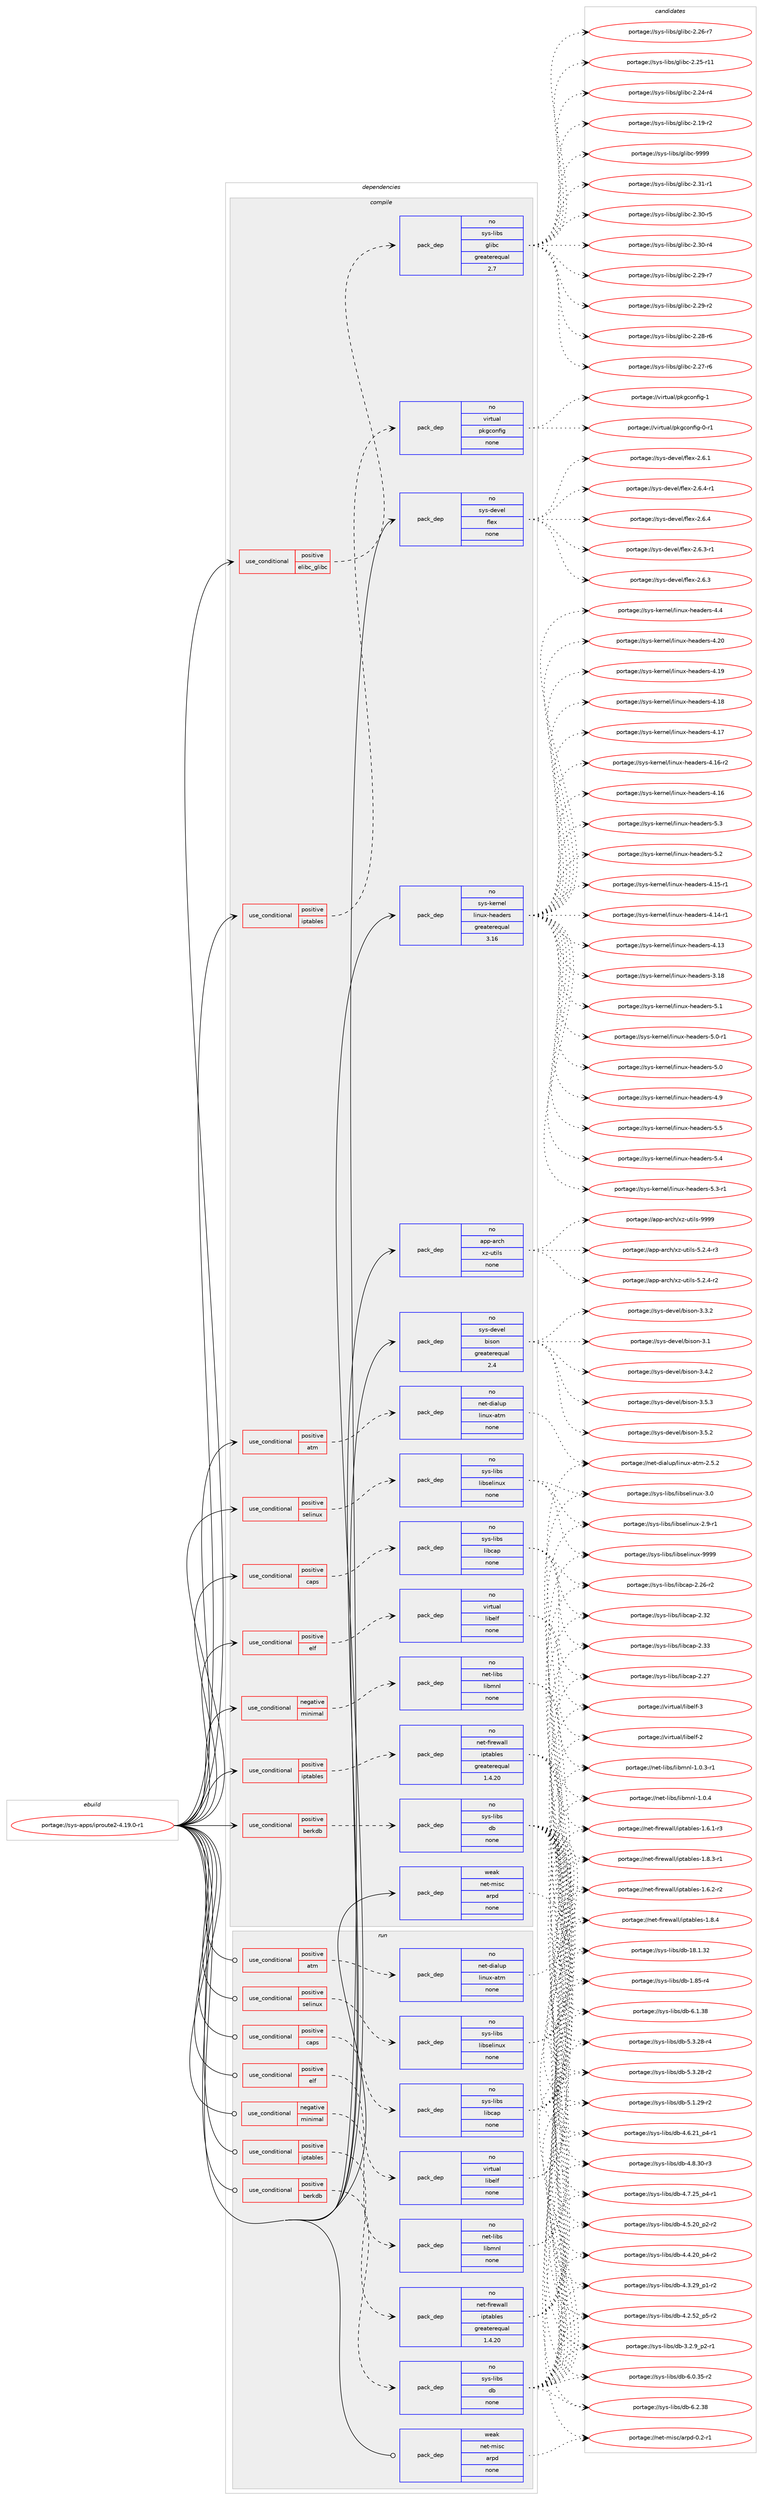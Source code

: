 digraph prolog {

# *************
# Graph options
# *************

newrank=true;
concentrate=true;
compound=true;
graph [rankdir=LR,fontname=Helvetica,fontsize=10,ranksep=1.5];#, ranksep=2.5, nodesep=0.2];
edge  [arrowhead=vee];
node  [fontname=Helvetica,fontsize=10];

# **********
# The ebuild
# **********

subgraph cluster_leftcol {
color=gray;
rank=same;
label=<<i>ebuild</i>>;
id [label="portage://sys-apps/iproute2-4.19.0-r1", color=red, width=4, href="../sys-apps/iproute2-4.19.0-r1.svg"];
}

# ****************
# The dependencies
# ****************

subgraph cluster_midcol {
color=gray;
label=<<i>dependencies</i>>;
subgraph cluster_compile {
fillcolor="#eeeeee";
style=filled;
label=<<i>compile</i>>;
subgraph cond5344 {
dependency29863 [label=<<TABLE BORDER="0" CELLBORDER="1" CELLSPACING="0" CELLPADDING="4"><TR><TD ROWSPAN="3" CELLPADDING="10">use_conditional</TD></TR><TR><TD>negative</TD></TR><TR><TD>minimal</TD></TR></TABLE>>, shape=none, color=red];
subgraph pack23811 {
dependency29864 [label=<<TABLE BORDER="0" CELLBORDER="1" CELLSPACING="0" CELLPADDING="4" WIDTH="220"><TR><TD ROWSPAN="6" CELLPADDING="30">pack_dep</TD></TR><TR><TD WIDTH="110">no</TD></TR><TR><TD>net-libs</TD></TR><TR><TD>libmnl</TD></TR><TR><TD>none</TD></TR><TR><TD></TD></TR></TABLE>>, shape=none, color=blue];
}
dependency29863:e -> dependency29864:w [weight=20,style="dashed",arrowhead="vee"];
}
id:e -> dependency29863:w [weight=20,style="solid",arrowhead="vee"];
subgraph cond5345 {
dependency29865 [label=<<TABLE BORDER="0" CELLBORDER="1" CELLSPACING="0" CELLPADDING="4"><TR><TD ROWSPAN="3" CELLPADDING="10">use_conditional</TD></TR><TR><TD>positive</TD></TR><TR><TD>atm</TD></TR></TABLE>>, shape=none, color=red];
subgraph pack23812 {
dependency29866 [label=<<TABLE BORDER="0" CELLBORDER="1" CELLSPACING="0" CELLPADDING="4" WIDTH="220"><TR><TD ROWSPAN="6" CELLPADDING="30">pack_dep</TD></TR><TR><TD WIDTH="110">no</TD></TR><TR><TD>net-dialup</TD></TR><TR><TD>linux-atm</TD></TR><TR><TD>none</TD></TR><TR><TD></TD></TR></TABLE>>, shape=none, color=blue];
}
dependency29865:e -> dependency29866:w [weight=20,style="dashed",arrowhead="vee"];
}
id:e -> dependency29865:w [weight=20,style="solid",arrowhead="vee"];
subgraph cond5346 {
dependency29867 [label=<<TABLE BORDER="0" CELLBORDER="1" CELLSPACING="0" CELLPADDING="4"><TR><TD ROWSPAN="3" CELLPADDING="10">use_conditional</TD></TR><TR><TD>positive</TD></TR><TR><TD>berkdb</TD></TR></TABLE>>, shape=none, color=red];
subgraph pack23813 {
dependency29868 [label=<<TABLE BORDER="0" CELLBORDER="1" CELLSPACING="0" CELLPADDING="4" WIDTH="220"><TR><TD ROWSPAN="6" CELLPADDING="30">pack_dep</TD></TR><TR><TD WIDTH="110">no</TD></TR><TR><TD>sys-libs</TD></TR><TR><TD>db</TD></TR><TR><TD>none</TD></TR><TR><TD></TD></TR></TABLE>>, shape=none, color=blue];
}
dependency29867:e -> dependency29868:w [weight=20,style="dashed",arrowhead="vee"];
}
id:e -> dependency29867:w [weight=20,style="solid",arrowhead="vee"];
subgraph cond5347 {
dependency29869 [label=<<TABLE BORDER="0" CELLBORDER="1" CELLSPACING="0" CELLPADDING="4"><TR><TD ROWSPAN="3" CELLPADDING="10">use_conditional</TD></TR><TR><TD>positive</TD></TR><TR><TD>caps</TD></TR></TABLE>>, shape=none, color=red];
subgraph pack23814 {
dependency29870 [label=<<TABLE BORDER="0" CELLBORDER="1" CELLSPACING="0" CELLPADDING="4" WIDTH="220"><TR><TD ROWSPAN="6" CELLPADDING="30">pack_dep</TD></TR><TR><TD WIDTH="110">no</TD></TR><TR><TD>sys-libs</TD></TR><TR><TD>libcap</TD></TR><TR><TD>none</TD></TR><TR><TD></TD></TR></TABLE>>, shape=none, color=blue];
}
dependency29869:e -> dependency29870:w [weight=20,style="dashed",arrowhead="vee"];
}
id:e -> dependency29869:w [weight=20,style="solid",arrowhead="vee"];
subgraph cond5348 {
dependency29871 [label=<<TABLE BORDER="0" CELLBORDER="1" CELLSPACING="0" CELLPADDING="4"><TR><TD ROWSPAN="3" CELLPADDING="10">use_conditional</TD></TR><TR><TD>positive</TD></TR><TR><TD>elf</TD></TR></TABLE>>, shape=none, color=red];
subgraph pack23815 {
dependency29872 [label=<<TABLE BORDER="0" CELLBORDER="1" CELLSPACING="0" CELLPADDING="4" WIDTH="220"><TR><TD ROWSPAN="6" CELLPADDING="30">pack_dep</TD></TR><TR><TD WIDTH="110">no</TD></TR><TR><TD>virtual</TD></TR><TR><TD>libelf</TD></TR><TR><TD>none</TD></TR><TR><TD></TD></TR></TABLE>>, shape=none, color=blue];
}
dependency29871:e -> dependency29872:w [weight=20,style="dashed",arrowhead="vee"];
}
id:e -> dependency29871:w [weight=20,style="solid",arrowhead="vee"];
subgraph cond5349 {
dependency29873 [label=<<TABLE BORDER="0" CELLBORDER="1" CELLSPACING="0" CELLPADDING="4"><TR><TD ROWSPAN="3" CELLPADDING="10">use_conditional</TD></TR><TR><TD>positive</TD></TR><TR><TD>elibc_glibc</TD></TR></TABLE>>, shape=none, color=red];
subgraph pack23816 {
dependency29874 [label=<<TABLE BORDER="0" CELLBORDER="1" CELLSPACING="0" CELLPADDING="4" WIDTH="220"><TR><TD ROWSPAN="6" CELLPADDING="30">pack_dep</TD></TR><TR><TD WIDTH="110">no</TD></TR><TR><TD>sys-libs</TD></TR><TR><TD>glibc</TD></TR><TR><TD>greaterequal</TD></TR><TR><TD>2.7</TD></TR></TABLE>>, shape=none, color=blue];
}
dependency29873:e -> dependency29874:w [weight=20,style="dashed",arrowhead="vee"];
}
id:e -> dependency29873:w [weight=20,style="solid",arrowhead="vee"];
subgraph cond5350 {
dependency29875 [label=<<TABLE BORDER="0" CELLBORDER="1" CELLSPACING="0" CELLPADDING="4"><TR><TD ROWSPAN="3" CELLPADDING="10">use_conditional</TD></TR><TR><TD>positive</TD></TR><TR><TD>iptables</TD></TR></TABLE>>, shape=none, color=red];
subgraph pack23817 {
dependency29876 [label=<<TABLE BORDER="0" CELLBORDER="1" CELLSPACING="0" CELLPADDING="4" WIDTH="220"><TR><TD ROWSPAN="6" CELLPADDING="30">pack_dep</TD></TR><TR><TD WIDTH="110">no</TD></TR><TR><TD>net-firewall</TD></TR><TR><TD>iptables</TD></TR><TR><TD>greaterequal</TD></TR><TR><TD>1.4.20</TD></TR></TABLE>>, shape=none, color=blue];
}
dependency29875:e -> dependency29876:w [weight=20,style="dashed",arrowhead="vee"];
}
id:e -> dependency29875:w [weight=20,style="solid",arrowhead="vee"];
subgraph cond5351 {
dependency29877 [label=<<TABLE BORDER="0" CELLBORDER="1" CELLSPACING="0" CELLPADDING="4"><TR><TD ROWSPAN="3" CELLPADDING="10">use_conditional</TD></TR><TR><TD>positive</TD></TR><TR><TD>iptables</TD></TR></TABLE>>, shape=none, color=red];
subgraph pack23818 {
dependency29878 [label=<<TABLE BORDER="0" CELLBORDER="1" CELLSPACING="0" CELLPADDING="4" WIDTH="220"><TR><TD ROWSPAN="6" CELLPADDING="30">pack_dep</TD></TR><TR><TD WIDTH="110">no</TD></TR><TR><TD>virtual</TD></TR><TR><TD>pkgconfig</TD></TR><TR><TD>none</TD></TR><TR><TD></TD></TR></TABLE>>, shape=none, color=blue];
}
dependency29877:e -> dependency29878:w [weight=20,style="dashed",arrowhead="vee"];
}
id:e -> dependency29877:w [weight=20,style="solid",arrowhead="vee"];
subgraph cond5352 {
dependency29879 [label=<<TABLE BORDER="0" CELLBORDER="1" CELLSPACING="0" CELLPADDING="4"><TR><TD ROWSPAN="3" CELLPADDING="10">use_conditional</TD></TR><TR><TD>positive</TD></TR><TR><TD>selinux</TD></TR></TABLE>>, shape=none, color=red];
subgraph pack23819 {
dependency29880 [label=<<TABLE BORDER="0" CELLBORDER="1" CELLSPACING="0" CELLPADDING="4" WIDTH="220"><TR><TD ROWSPAN="6" CELLPADDING="30">pack_dep</TD></TR><TR><TD WIDTH="110">no</TD></TR><TR><TD>sys-libs</TD></TR><TR><TD>libselinux</TD></TR><TR><TD>none</TD></TR><TR><TD></TD></TR></TABLE>>, shape=none, color=blue];
}
dependency29879:e -> dependency29880:w [weight=20,style="dashed",arrowhead="vee"];
}
id:e -> dependency29879:w [weight=20,style="solid",arrowhead="vee"];
subgraph pack23820 {
dependency29881 [label=<<TABLE BORDER="0" CELLBORDER="1" CELLSPACING="0" CELLPADDING="4" WIDTH="220"><TR><TD ROWSPAN="6" CELLPADDING="30">pack_dep</TD></TR><TR><TD WIDTH="110">no</TD></TR><TR><TD>app-arch</TD></TR><TR><TD>xz-utils</TD></TR><TR><TD>none</TD></TR><TR><TD></TD></TR></TABLE>>, shape=none, color=blue];
}
id:e -> dependency29881:w [weight=20,style="solid",arrowhead="vee"];
subgraph pack23821 {
dependency29882 [label=<<TABLE BORDER="0" CELLBORDER="1" CELLSPACING="0" CELLPADDING="4" WIDTH="220"><TR><TD ROWSPAN="6" CELLPADDING="30">pack_dep</TD></TR><TR><TD WIDTH="110">no</TD></TR><TR><TD>sys-devel</TD></TR><TR><TD>bison</TD></TR><TR><TD>greaterequal</TD></TR><TR><TD>2.4</TD></TR></TABLE>>, shape=none, color=blue];
}
id:e -> dependency29882:w [weight=20,style="solid",arrowhead="vee"];
subgraph pack23822 {
dependency29883 [label=<<TABLE BORDER="0" CELLBORDER="1" CELLSPACING="0" CELLPADDING="4" WIDTH="220"><TR><TD ROWSPAN="6" CELLPADDING="30">pack_dep</TD></TR><TR><TD WIDTH="110">no</TD></TR><TR><TD>sys-devel</TD></TR><TR><TD>flex</TD></TR><TR><TD>none</TD></TR><TR><TD></TD></TR></TABLE>>, shape=none, color=blue];
}
id:e -> dependency29883:w [weight=20,style="solid",arrowhead="vee"];
subgraph pack23823 {
dependency29884 [label=<<TABLE BORDER="0" CELLBORDER="1" CELLSPACING="0" CELLPADDING="4" WIDTH="220"><TR><TD ROWSPAN="6" CELLPADDING="30">pack_dep</TD></TR><TR><TD WIDTH="110">no</TD></TR><TR><TD>sys-kernel</TD></TR><TR><TD>linux-headers</TD></TR><TR><TD>greaterequal</TD></TR><TR><TD>3.16</TD></TR></TABLE>>, shape=none, color=blue];
}
id:e -> dependency29884:w [weight=20,style="solid",arrowhead="vee"];
subgraph pack23824 {
dependency29885 [label=<<TABLE BORDER="0" CELLBORDER="1" CELLSPACING="0" CELLPADDING="4" WIDTH="220"><TR><TD ROWSPAN="6" CELLPADDING="30">pack_dep</TD></TR><TR><TD WIDTH="110">weak</TD></TR><TR><TD>net-misc</TD></TR><TR><TD>arpd</TD></TR><TR><TD>none</TD></TR><TR><TD></TD></TR></TABLE>>, shape=none, color=blue];
}
id:e -> dependency29885:w [weight=20,style="solid",arrowhead="vee"];
}
subgraph cluster_compileandrun {
fillcolor="#eeeeee";
style=filled;
label=<<i>compile and run</i>>;
}
subgraph cluster_run {
fillcolor="#eeeeee";
style=filled;
label=<<i>run</i>>;
subgraph cond5353 {
dependency29886 [label=<<TABLE BORDER="0" CELLBORDER="1" CELLSPACING="0" CELLPADDING="4"><TR><TD ROWSPAN="3" CELLPADDING="10">use_conditional</TD></TR><TR><TD>negative</TD></TR><TR><TD>minimal</TD></TR></TABLE>>, shape=none, color=red];
subgraph pack23825 {
dependency29887 [label=<<TABLE BORDER="0" CELLBORDER="1" CELLSPACING="0" CELLPADDING="4" WIDTH="220"><TR><TD ROWSPAN="6" CELLPADDING="30">pack_dep</TD></TR><TR><TD WIDTH="110">no</TD></TR><TR><TD>net-libs</TD></TR><TR><TD>libmnl</TD></TR><TR><TD>none</TD></TR><TR><TD></TD></TR></TABLE>>, shape=none, color=blue];
}
dependency29886:e -> dependency29887:w [weight=20,style="dashed",arrowhead="vee"];
}
id:e -> dependency29886:w [weight=20,style="solid",arrowhead="odot"];
subgraph cond5354 {
dependency29888 [label=<<TABLE BORDER="0" CELLBORDER="1" CELLSPACING="0" CELLPADDING="4"><TR><TD ROWSPAN="3" CELLPADDING="10">use_conditional</TD></TR><TR><TD>positive</TD></TR><TR><TD>atm</TD></TR></TABLE>>, shape=none, color=red];
subgraph pack23826 {
dependency29889 [label=<<TABLE BORDER="0" CELLBORDER="1" CELLSPACING="0" CELLPADDING="4" WIDTH="220"><TR><TD ROWSPAN="6" CELLPADDING="30">pack_dep</TD></TR><TR><TD WIDTH="110">no</TD></TR><TR><TD>net-dialup</TD></TR><TR><TD>linux-atm</TD></TR><TR><TD>none</TD></TR><TR><TD></TD></TR></TABLE>>, shape=none, color=blue];
}
dependency29888:e -> dependency29889:w [weight=20,style="dashed",arrowhead="vee"];
}
id:e -> dependency29888:w [weight=20,style="solid",arrowhead="odot"];
subgraph cond5355 {
dependency29890 [label=<<TABLE BORDER="0" CELLBORDER="1" CELLSPACING="0" CELLPADDING="4"><TR><TD ROWSPAN="3" CELLPADDING="10">use_conditional</TD></TR><TR><TD>positive</TD></TR><TR><TD>berkdb</TD></TR></TABLE>>, shape=none, color=red];
subgraph pack23827 {
dependency29891 [label=<<TABLE BORDER="0" CELLBORDER="1" CELLSPACING="0" CELLPADDING="4" WIDTH="220"><TR><TD ROWSPAN="6" CELLPADDING="30">pack_dep</TD></TR><TR><TD WIDTH="110">no</TD></TR><TR><TD>sys-libs</TD></TR><TR><TD>db</TD></TR><TR><TD>none</TD></TR><TR><TD></TD></TR></TABLE>>, shape=none, color=blue];
}
dependency29890:e -> dependency29891:w [weight=20,style="dashed",arrowhead="vee"];
}
id:e -> dependency29890:w [weight=20,style="solid",arrowhead="odot"];
subgraph cond5356 {
dependency29892 [label=<<TABLE BORDER="0" CELLBORDER="1" CELLSPACING="0" CELLPADDING="4"><TR><TD ROWSPAN="3" CELLPADDING="10">use_conditional</TD></TR><TR><TD>positive</TD></TR><TR><TD>caps</TD></TR></TABLE>>, shape=none, color=red];
subgraph pack23828 {
dependency29893 [label=<<TABLE BORDER="0" CELLBORDER="1" CELLSPACING="0" CELLPADDING="4" WIDTH="220"><TR><TD ROWSPAN="6" CELLPADDING="30">pack_dep</TD></TR><TR><TD WIDTH="110">no</TD></TR><TR><TD>sys-libs</TD></TR><TR><TD>libcap</TD></TR><TR><TD>none</TD></TR><TR><TD></TD></TR></TABLE>>, shape=none, color=blue];
}
dependency29892:e -> dependency29893:w [weight=20,style="dashed",arrowhead="vee"];
}
id:e -> dependency29892:w [weight=20,style="solid",arrowhead="odot"];
subgraph cond5357 {
dependency29894 [label=<<TABLE BORDER="0" CELLBORDER="1" CELLSPACING="0" CELLPADDING="4"><TR><TD ROWSPAN="3" CELLPADDING="10">use_conditional</TD></TR><TR><TD>positive</TD></TR><TR><TD>elf</TD></TR></TABLE>>, shape=none, color=red];
subgraph pack23829 {
dependency29895 [label=<<TABLE BORDER="0" CELLBORDER="1" CELLSPACING="0" CELLPADDING="4" WIDTH="220"><TR><TD ROWSPAN="6" CELLPADDING="30">pack_dep</TD></TR><TR><TD WIDTH="110">no</TD></TR><TR><TD>virtual</TD></TR><TR><TD>libelf</TD></TR><TR><TD>none</TD></TR><TR><TD></TD></TR></TABLE>>, shape=none, color=blue];
}
dependency29894:e -> dependency29895:w [weight=20,style="dashed",arrowhead="vee"];
}
id:e -> dependency29894:w [weight=20,style="solid",arrowhead="odot"];
subgraph cond5358 {
dependency29896 [label=<<TABLE BORDER="0" CELLBORDER="1" CELLSPACING="0" CELLPADDING="4"><TR><TD ROWSPAN="3" CELLPADDING="10">use_conditional</TD></TR><TR><TD>positive</TD></TR><TR><TD>iptables</TD></TR></TABLE>>, shape=none, color=red];
subgraph pack23830 {
dependency29897 [label=<<TABLE BORDER="0" CELLBORDER="1" CELLSPACING="0" CELLPADDING="4" WIDTH="220"><TR><TD ROWSPAN="6" CELLPADDING="30">pack_dep</TD></TR><TR><TD WIDTH="110">no</TD></TR><TR><TD>net-firewall</TD></TR><TR><TD>iptables</TD></TR><TR><TD>greaterequal</TD></TR><TR><TD>1.4.20</TD></TR></TABLE>>, shape=none, color=blue];
}
dependency29896:e -> dependency29897:w [weight=20,style="dashed",arrowhead="vee"];
}
id:e -> dependency29896:w [weight=20,style="solid",arrowhead="odot"];
subgraph cond5359 {
dependency29898 [label=<<TABLE BORDER="0" CELLBORDER="1" CELLSPACING="0" CELLPADDING="4"><TR><TD ROWSPAN="3" CELLPADDING="10">use_conditional</TD></TR><TR><TD>positive</TD></TR><TR><TD>selinux</TD></TR></TABLE>>, shape=none, color=red];
subgraph pack23831 {
dependency29899 [label=<<TABLE BORDER="0" CELLBORDER="1" CELLSPACING="0" CELLPADDING="4" WIDTH="220"><TR><TD ROWSPAN="6" CELLPADDING="30">pack_dep</TD></TR><TR><TD WIDTH="110">no</TD></TR><TR><TD>sys-libs</TD></TR><TR><TD>libselinux</TD></TR><TR><TD>none</TD></TR><TR><TD></TD></TR></TABLE>>, shape=none, color=blue];
}
dependency29898:e -> dependency29899:w [weight=20,style="dashed",arrowhead="vee"];
}
id:e -> dependency29898:w [weight=20,style="solid",arrowhead="odot"];
subgraph pack23832 {
dependency29900 [label=<<TABLE BORDER="0" CELLBORDER="1" CELLSPACING="0" CELLPADDING="4" WIDTH="220"><TR><TD ROWSPAN="6" CELLPADDING="30">pack_dep</TD></TR><TR><TD WIDTH="110">weak</TD></TR><TR><TD>net-misc</TD></TR><TR><TD>arpd</TD></TR><TR><TD>none</TD></TR><TR><TD></TD></TR></TABLE>>, shape=none, color=blue];
}
id:e -> dependency29900:w [weight=20,style="solid",arrowhead="odot"];
}
}

# **************
# The candidates
# **************

subgraph cluster_choices {
rank=same;
color=gray;
label=<<i>candidates</i>>;

subgraph choice23811 {
color=black;
nodesep=1;
choice11010111645108105981154710810598109110108454946484652 [label="portage://net-libs/libmnl-1.0.4", color=red, width=4,href="../net-libs/libmnl-1.0.4.svg"];
choice110101116451081059811547108105981091101084549464846514511449 [label="portage://net-libs/libmnl-1.0.3-r1", color=red, width=4,href="../net-libs/libmnl-1.0.3-r1.svg"];
dependency29864:e -> choice11010111645108105981154710810598109110108454946484652:w [style=dotted,weight="100"];
dependency29864:e -> choice110101116451081059811547108105981091101084549464846514511449:w [style=dotted,weight="100"];
}
subgraph choice23812 {
color=black;
nodesep=1;
choice1101011164510010597108117112471081051101171204597116109455046534650 [label="portage://net-dialup/linux-atm-2.5.2", color=red, width=4,href="../net-dialup/linux-atm-2.5.2.svg"];
dependency29866:e -> choice1101011164510010597108117112471081051101171204597116109455046534650:w [style=dotted,weight="100"];
}
subgraph choice23813 {
color=black;
nodesep=1;
choice1151211154510810598115471009845544650465156 [label="portage://sys-libs/db-6.2.38", color=red, width=4,href="../sys-libs/db-6.2.38.svg"];
choice1151211154510810598115471009845544649465156 [label="portage://sys-libs/db-6.1.38", color=red, width=4,href="../sys-libs/db-6.1.38.svg"];
choice11512111545108105981154710098455446484651534511450 [label="portage://sys-libs/db-6.0.35-r2", color=red, width=4,href="../sys-libs/db-6.0.35-r2.svg"];
choice11512111545108105981154710098455346514650564511452 [label="portage://sys-libs/db-5.3.28-r4", color=red, width=4,href="../sys-libs/db-5.3.28-r4.svg"];
choice11512111545108105981154710098455346514650564511450 [label="portage://sys-libs/db-5.3.28-r2", color=red, width=4,href="../sys-libs/db-5.3.28-r2.svg"];
choice11512111545108105981154710098455346494650574511450 [label="portage://sys-libs/db-5.1.29-r2", color=red, width=4,href="../sys-libs/db-5.1.29-r2.svg"];
choice11512111545108105981154710098455246564651484511451 [label="portage://sys-libs/db-4.8.30-r3", color=red, width=4,href="../sys-libs/db-4.8.30-r3.svg"];
choice115121115451081059811547100984552465546505395112524511449 [label="portage://sys-libs/db-4.7.25_p4-r1", color=red, width=4,href="../sys-libs/db-4.7.25_p4-r1.svg"];
choice115121115451081059811547100984552465446504995112524511449 [label="portage://sys-libs/db-4.6.21_p4-r1", color=red, width=4,href="../sys-libs/db-4.6.21_p4-r1.svg"];
choice115121115451081059811547100984552465346504895112504511450 [label="portage://sys-libs/db-4.5.20_p2-r2", color=red, width=4,href="../sys-libs/db-4.5.20_p2-r2.svg"];
choice115121115451081059811547100984552465246504895112524511450 [label="portage://sys-libs/db-4.4.20_p4-r2", color=red, width=4,href="../sys-libs/db-4.4.20_p4-r2.svg"];
choice115121115451081059811547100984552465146505795112494511450 [label="portage://sys-libs/db-4.3.29_p1-r2", color=red, width=4,href="../sys-libs/db-4.3.29_p1-r2.svg"];
choice115121115451081059811547100984552465046535095112534511450 [label="portage://sys-libs/db-4.2.52_p5-r2", color=red, width=4,href="../sys-libs/db-4.2.52_p5-r2.svg"];
choice1151211154510810598115471009845514650465795112504511449 [label="portage://sys-libs/db-3.2.9_p2-r1", color=red, width=4,href="../sys-libs/db-3.2.9_p2-r1.svg"];
choice115121115451081059811547100984549564649465150 [label="portage://sys-libs/db-18.1.32", color=red, width=4,href="../sys-libs/db-18.1.32.svg"];
choice1151211154510810598115471009845494656534511452 [label="portage://sys-libs/db-1.85-r4", color=red, width=4,href="../sys-libs/db-1.85-r4.svg"];
dependency29868:e -> choice1151211154510810598115471009845544650465156:w [style=dotted,weight="100"];
dependency29868:e -> choice1151211154510810598115471009845544649465156:w [style=dotted,weight="100"];
dependency29868:e -> choice11512111545108105981154710098455446484651534511450:w [style=dotted,weight="100"];
dependency29868:e -> choice11512111545108105981154710098455346514650564511452:w [style=dotted,weight="100"];
dependency29868:e -> choice11512111545108105981154710098455346514650564511450:w [style=dotted,weight="100"];
dependency29868:e -> choice11512111545108105981154710098455346494650574511450:w [style=dotted,weight="100"];
dependency29868:e -> choice11512111545108105981154710098455246564651484511451:w [style=dotted,weight="100"];
dependency29868:e -> choice115121115451081059811547100984552465546505395112524511449:w [style=dotted,weight="100"];
dependency29868:e -> choice115121115451081059811547100984552465446504995112524511449:w [style=dotted,weight="100"];
dependency29868:e -> choice115121115451081059811547100984552465346504895112504511450:w [style=dotted,weight="100"];
dependency29868:e -> choice115121115451081059811547100984552465246504895112524511450:w [style=dotted,weight="100"];
dependency29868:e -> choice115121115451081059811547100984552465146505795112494511450:w [style=dotted,weight="100"];
dependency29868:e -> choice115121115451081059811547100984552465046535095112534511450:w [style=dotted,weight="100"];
dependency29868:e -> choice1151211154510810598115471009845514650465795112504511449:w [style=dotted,weight="100"];
dependency29868:e -> choice115121115451081059811547100984549564649465150:w [style=dotted,weight="100"];
dependency29868:e -> choice1151211154510810598115471009845494656534511452:w [style=dotted,weight="100"];
}
subgraph choice23814 {
color=black;
nodesep=1;
choice1151211154510810598115471081059899971124550465151 [label="portage://sys-libs/libcap-2.33", color=red, width=4,href="../sys-libs/libcap-2.33.svg"];
choice1151211154510810598115471081059899971124550465150 [label="portage://sys-libs/libcap-2.32", color=red, width=4,href="../sys-libs/libcap-2.32.svg"];
choice1151211154510810598115471081059899971124550465055 [label="portage://sys-libs/libcap-2.27", color=red, width=4,href="../sys-libs/libcap-2.27.svg"];
choice11512111545108105981154710810598999711245504650544511450 [label="portage://sys-libs/libcap-2.26-r2", color=red, width=4,href="../sys-libs/libcap-2.26-r2.svg"];
dependency29870:e -> choice1151211154510810598115471081059899971124550465151:w [style=dotted,weight="100"];
dependency29870:e -> choice1151211154510810598115471081059899971124550465150:w [style=dotted,weight="100"];
dependency29870:e -> choice1151211154510810598115471081059899971124550465055:w [style=dotted,weight="100"];
dependency29870:e -> choice11512111545108105981154710810598999711245504650544511450:w [style=dotted,weight="100"];
}
subgraph choice23815 {
color=black;
nodesep=1;
choice1181051141161179710847108105981011081024551 [label="portage://virtual/libelf-3", color=red, width=4,href="../virtual/libelf-3.svg"];
choice1181051141161179710847108105981011081024550 [label="portage://virtual/libelf-2", color=red, width=4,href="../virtual/libelf-2.svg"];
dependency29872:e -> choice1181051141161179710847108105981011081024551:w [style=dotted,weight="100"];
dependency29872:e -> choice1181051141161179710847108105981011081024550:w [style=dotted,weight="100"];
}
subgraph choice23816 {
color=black;
nodesep=1;
choice11512111545108105981154710310810598994557575757 [label="portage://sys-libs/glibc-9999", color=red, width=4,href="../sys-libs/glibc-9999.svg"];
choice115121115451081059811547103108105989945504651494511449 [label="portage://sys-libs/glibc-2.31-r1", color=red, width=4,href="../sys-libs/glibc-2.31-r1.svg"];
choice115121115451081059811547103108105989945504651484511453 [label="portage://sys-libs/glibc-2.30-r5", color=red, width=4,href="../sys-libs/glibc-2.30-r5.svg"];
choice115121115451081059811547103108105989945504651484511452 [label="portage://sys-libs/glibc-2.30-r4", color=red, width=4,href="../sys-libs/glibc-2.30-r4.svg"];
choice115121115451081059811547103108105989945504650574511455 [label="portage://sys-libs/glibc-2.29-r7", color=red, width=4,href="../sys-libs/glibc-2.29-r7.svg"];
choice115121115451081059811547103108105989945504650574511450 [label="portage://sys-libs/glibc-2.29-r2", color=red, width=4,href="../sys-libs/glibc-2.29-r2.svg"];
choice115121115451081059811547103108105989945504650564511454 [label="portage://sys-libs/glibc-2.28-r6", color=red, width=4,href="../sys-libs/glibc-2.28-r6.svg"];
choice115121115451081059811547103108105989945504650554511454 [label="portage://sys-libs/glibc-2.27-r6", color=red, width=4,href="../sys-libs/glibc-2.27-r6.svg"];
choice115121115451081059811547103108105989945504650544511455 [label="portage://sys-libs/glibc-2.26-r7", color=red, width=4,href="../sys-libs/glibc-2.26-r7.svg"];
choice11512111545108105981154710310810598994550465053451144949 [label="portage://sys-libs/glibc-2.25-r11", color=red, width=4,href="../sys-libs/glibc-2.25-r11.svg"];
choice115121115451081059811547103108105989945504650524511452 [label="portage://sys-libs/glibc-2.24-r4", color=red, width=4,href="../sys-libs/glibc-2.24-r4.svg"];
choice115121115451081059811547103108105989945504649574511450 [label="portage://sys-libs/glibc-2.19-r2", color=red, width=4,href="../sys-libs/glibc-2.19-r2.svg"];
dependency29874:e -> choice11512111545108105981154710310810598994557575757:w [style=dotted,weight="100"];
dependency29874:e -> choice115121115451081059811547103108105989945504651494511449:w [style=dotted,weight="100"];
dependency29874:e -> choice115121115451081059811547103108105989945504651484511453:w [style=dotted,weight="100"];
dependency29874:e -> choice115121115451081059811547103108105989945504651484511452:w [style=dotted,weight="100"];
dependency29874:e -> choice115121115451081059811547103108105989945504650574511455:w [style=dotted,weight="100"];
dependency29874:e -> choice115121115451081059811547103108105989945504650574511450:w [style=dotted,weight="100"];
dependency29874:e -> choice115121115451081059811547103108105989945504650564511454:w [style=dotted,weight="100"];
dependency29874:e -> choice115121115451081059811547103108105989945504650554511454:w [style=dotted,weight="100"];
dependency29874:e -> choice115121115451081059811547103108105989945504650544511455:w [style=dotted,weight="100"];
dependency29874:e -> choice11512111545108105981154710310810598994550465053451144949:w [style=dotted,weight="100"];
dependency29874:e -> choice115121115451081059811547103108105989945504650524511452:w [style=dotted,weight="100"];
dependency29874:e -> choice115121115451081059811547103108105989945504649574511450:w [style=dotted,weight="100"];
}
subgraph choice23817 {
color=black;
nodesep=1;
choice1101011164510210511410111997108108471051121169798108101115454946564652 [label="portage://net-firewall/iptables-1.8.4", color=red, width=4,href="../net-firewall/iptables-1.8.4.svg"];
choice11010111645102105114101119971081084710511211697981081011154549465646514511449 [label="portage://net-firewall/iptables-1.8.3-r1", color=red, width=4,href="../net-firewall/iptables-1.8.3-r1.svg"];
choice11010111645102105114101119971081084710511211697981081011154549465446504511450 [label="portage://net-firewall/iptables-1.6.2-r2", color=red, width=4,href="../net-firewall/iptables-1.6.2-r2.svg"];
choice11010111645102105114101119971081084710511211697981081011154549465446494511451 [label="portage://net-firewall/iptables-1.6.1-r3", color=red, width=4,href="../net-firewall/iptables-1.6.1-r3.svg"];
dependency29876:e -> choice1101011164510210511410111997108108471051121169798108101115454946564652:w [style=dotted,weight="100"];
dependency29876:e -> choice11010111645102105114101119971081084710511211697981081011154549465646514511449:w [style=dotted,weight="100"];
dependency29876:e -> choice11010111645102105114101119971081084710511211697981081011154549465446504511450:w [style=dotted,weight="100"];
dependency29876:e -> choice11010111645102105114101119971081084710511211697981081011154549465446494511451:w [style=dotted,weight="100"];
}
subgraph choice23818 {
color=black;
nodesep=1;
choice1181051141161179710847112107103991111101021051034549 [label="portage://virtual/pkgconfig-1", color=red, width=4,href="../virtual/pkgconfig-1.svg"];
choice11810511411611797108471121071039911111010210510345484511449 [label="portage://virtual/pkgconfig-0-r1", color=red, width=4,href="../virtual/pkgconfig-0-r1.svg"];
dependency29878:e -> choice1181051141161179710847112107103991111101021051034549:w [style=dotted,weight="100"];
dependency29878:e -> choice11810511411611797108471121071039911111010210510345484511449:w [style=dotted,weight="100"];
}
subgraph choice23819 {
color=black;
nodesep=1;
choice115121115451081059811547108105981151011081051101171204557575757 [label="portage://sys-libs/libselinux-9999", color=red, width=4,href="../sys-libs/libselinux-9999.svg"];
choice1151211154510810598115471081059811510110810511011712045514648 [label="portage://sys-libs/libselinux-3.0", color=red, width=4,href="../sys-libs/libselinux-3.0.svg"];
choice11512111545108105981154710810598115101108105110117120455046574511449 [label="portage://sys-libs/libselinux-2.9-r1", color=red, width=4,href="../sys-libs/libselinux-2.9-r1.svg"];
dependency29880:e -> choice115121115451081059811547108105981151011081051101171204557575757:w [style=dotted,weight="100"];
dependency29880:e -> choice1151211154510810598115471081059811510110810511011712045514648:w [style=dotted,weight="100"];
dependency29880:e -> choice11512111545108105981154710810598115101108105110117120455046574511449:w [style=dotted,weight="100"];
}
subgraph choice23820 {
color=black;
nodesep=1;
choice9711211245971149910447120122451171161051081154557575757 [label="portage://app-arch/xz-utils-9999", color=red, width=4,href="../app-arch/xz-utils-9999.svg"];
choice9711211245971149910447120122451171161051081154553465046524511451 [label="portage://app-arch/xz-utils-5.2.4-r3", color=red, width=4,href="../app-arch/xz-utils-5.2.4-r3.svg"];
choice9711211245971149910447120122451171161051081154553465046524511450 [label="portage://app-arch/xz-utils-5.2.4-r2", color=red, width=4,href="../app-arch/xz-utils-5.2.4-r2.svg"];
dependency29881:e -> choice9711211245971149910447120122451171161051081154557575757:w [style=dotted,weight="100"];
dependency29881:e -> choice9711211245971149910447120122451171161051081154553465046524511451:w [style=dotted,weight="100"];
dependency29881:e -> choice9711211245971149910447120122451171161051081154553465046524511450:w [style=dotted,weight="100"];
}
subgraph choice23821 {
color=black;
nodesep=1;
choice115121115451001011181011084798105115111110455146534651 [label="portage://sys-devel/bison-3.5.3", color=red, width=4,href="../sys-devel/bison-3.5.3.svg"];
choice115121115451001011181011084798105115111110455146534650 [label="portage://sys-devel/bison-3.5.2", color=red, width=4,href="../sys-devel/bison-3.5.2.svg"];
choice115121115451001011181011084798105115111110455146524650 [label="portage://sys-devel/bison-3.4.2", color=red, width=4,href="../sys-devel/bison-3.4.2.svg"];
choice115121115451001011181011084798105115111110455146514650 [label="portage://sys-devel/bison-3.3.2", color=red, width=4,href="../sys-devel/bison-3.3.2.svg"];
choice11512111545100101118101108479810511511111045514649 [label="portage://sys-devel/bison-3.1", color=red, width=4,href="../sys-devel/bison-3.1.svg"];
dependency29882:e -> choice115121115451001011181011084798105115111110455146534651:w [style=dotted,weight="100"];
dependency29882:e -> choice115121115451001011181011084798105115111110455146534650:w [style=dotted,weight="100"];
dependency29882:e -> choice115121115451001011181011084798105115111110455146524650:w [style=dotted,weight="100"];
dependency29882:e -> choice115121115451001011181011084798105115111110455146514650:w [style=dotted,weight="100"];
dependency29882:e -> choice11512111545100101118101108479810511511111045514649:w [style=dotted,weight="100"];
}
subgraph choice23822 {
color=black;
nodesep=1;
choice11512111545100101118101108471021081011204550465446524511449 [label="portage://sys-devel/flex-2.6.4-r1", color=red, width=4,href="../sys-devel/flex-2.6.4-r1.svg"];
choice1151211154510010111810110847102108101120455046544652 [label="portage://sys-devel/flex-2.6.4", color=red, width=4,href="../sys-devel/flex-2.6.4.svg"];
choice11512111545100101118101108471021081011204550465446514511449 [label="portage://sys-devel/flex-2.6.3-r1", color=red, width=4,href="../sys-devel/flex-2.6.3-r1.svg"];
choice1151211154510010111810110847102108101120455046544651 [label="portage://sys-devel/flex-2.6.3", color=red, width=4,href="../sys-devel/flex-2.6.3.svg"];
choice1151211154510010111810110847102108101120455046544649 [label="portage://sys-devel/flex-2.6.1", color=red, width=4,href="../sys-devel/flex-2.6.1.svg"];
dependency29883:e -> choice11512111545100101118101108471021081011204550465446524511449:w [style=dotted,weight="100"];
dependency29883:e -> choice1151211154510010111810110847102108101120455046544652:w [style=dotted,weight="100"];
dependency29883:e -> choice11512111545100101118101108471021081011204550465446514511449:w [style=dotted,weight="100"];
dependency29883:e -> choice1151211154510010111810110847102108101120455046544651:w [style=dotted,weight="100"];
dependency29883:e -> choice1151211154510010111810110847102108101120455046544649:w [style=dotted,weight="100"];
}
subgraph choice23823 {
color=black;
nodesep=1;
choice1151211154510710111411010110847108105110117120451041019710010111411545534653 [label="portage://sys-kernel/linux-headers-5.5", color=red, width=4,href="../sys-kernel/linux-headers-5.5.svg"];
choice1151211154510710111411010110847108105110117120451041019710010111411545534652 [label="portage://sys-kernel/linux-headers-5.4", color=red, width=4,href="../sys-kernel/linux-headers-5.4.svg"];
choice11512111545107101114110101108471081051101171204510410197100101114115455346514511449 [label="portage://sys-kernel/linux-headers-5.3-r1", color=red, width=4,href="../sys-kernel/linux-headers-5.3-r1.svg"];
choice1151211154510710111411010110847108105110117120451041019710010111411545534651 [label="portage://sys-kernel/linux-headers-5.3", color=red, width=4,href="../sys-kernel/linux-headers-5.3.svg"];
choice1151211154510710111411010110847108105110117120451041019710010111411545534650 [label="portage://sys-kernel/linux-headers-5.2", color=red, width=4,href="../sys-kernel/linux-headers-5.2.svg"];
choice1151211154510710111411010110847108105110117120451041019710010111411545534649 [label="portage://sys-kernel/linux-headers-5.1", color=red, width=4,href="../sys-kernel/linux-headers-5.1.svg"];
choice11512111545107101114110101108471081051101171204510410197100101114115455346484511449 [label="portage://sys-kernel/linux-headers-5.0-r1", color=red, width=4,href="../sys-kernel/linux-headers-5.0-r1.svg"];
choice1151211154510710111411010110847108105110117120451041019710010111411545534648 [label="portage://sys-kernel/linux-headers-5.0", color=red, width=4,href="../sys-kernel/linux-headers-5.0.svg"];
choice1151211154510710111411010110847108105110117120451041019710010111411545524657 [label="portage://sys-kernel/linux-headers-4.9", color=red, width=4,href="../sys-kernel/linux-headers-4.9.svg"];
choice1151211154510710111411010110847108105110117120451041019710010111411545524652 [label="portage://sys-kernel/linux-headers-4.4", color=red, width=4,href="../sys-kernel/linux-headers-4.4.svg"];
choice115121115451071011141101011084710810511011712045104101971001011141154552465048 [label="portage://sys-kernel/linux-headers-4.20", color=red, width=4,href="../sys-kernel/linux-headers-4.20.svg"];
choice115121115451071011141101011084710810511011712045104101971001011141154552464957 [label="portage://sys-kernel/linux-headers-4.19", color=red, width=4,href="../sys-kernel/linux-headers-4.19.svg"];
choice115121115451071011141101011084710810511011712045104101971001011141154552464956 [label="portage://sys-kernel/linux-headers-4.18", color=red, width=4,href="../sys-kernel/linux-headers-4.18.svg"];
choice115121115451071011141101011084710810511011712045104101971001011141154552464955 [label="portage://sys-kernel/linux-headers-4.17", color=red, width=4,href="../sys-kernel/linux-headers-4.17.svg"];
choice1151211154510710111411010110847108105110117120451041019710010111411545524649544511450 [label="portage://sys-kernel/linux-headers-4.16-r2", color=red, width=4,href="../sys-kernel/linux-headers-4.16-r2.svg"];
choice115121115451071011141101011084710810511011712045104101971001011141154552464954 [label="portage://sys-kernel/linux-headers-4.16", color=red, width=4,href="../sys-kernel/linux-headers-4.16.svg"];
choice1151211154510710111411010110847108105110117120451041019710010111411545524649534511449 [label="portage://sys-kernel/linux-headers-4.15-r1", color=red, width=4,href="../sys-kernel/linux-headers-4.15-r1.svg"];
choice1151211154510710111411010110847108105110117120451041019710010111411545524649524511449 [label="portage://sys-kernel/linux-headers-4.14-r1", color=red, width=4,href="../sys-kernel/linux-headers-4.14-r1.svg"];
choice115121115451071011141101011084710810511011712045104101971001011141154552464951 [label="portage://sys-kernel/linux-headers-4.13", color=red, width=4,href="../sys-kernel/linux-headers-4.13.svg"];
choice115121115451071011141101011084710810511011712045104101971001011141154551464956 [label="portage://sys-kernel/linux-headers-3.18", color=red, width=4,href="../sys-kernel/linux-headers-3.18.svg"];
dependency29884:e -> choice1151211154510710111411010110847108105110117120451041019710010111411545534653:w [style=dotted,weight="100"];
dependency29884:e -> choice1151211154510710111411010110847108105110117120451041019710010111411545534652:w [style=dotted,weight="100"];
dependency29884:e -> choice11512111545107101114110101108471081051101171204510410197100101114115455346514511449:w [style=dotted,weight="100"];
dependency29884:e -> choice1151211154510710111411010110847108105110117120451041019710010111411545534651:w [style=dotted,weight="100"];
dependency29884:e -> choice1151211154510710111411010110847108105110117120451041019710010111411545534650:w [style=dotted,weight="100"];
dependency29884:e -> choice1151211154510710111411010110847108105110117120451041019710010111411545534649:w [style=dotted,weight="100"];
dependency29884:e -> choice11512111545107101114110101108471081051101171204510410197100101114115455346484511449:w [style=dotted,weight="100"];
dependency29884:e -> choice1151211154510710111411010110847108105110117120451041019710010111411545534648:w [style=dotted,weight="100"];
dependency29884:e -> choice1151211154510710111411010110847108105110117120451041019710010111411545524657:w [style=dotted,weight="100"];
dependency29884:e -> choice1151211154510710111411010110847108105110117120451041019710010111411545524652:w [style=dotted,weight="100"];
dependency29884:e -> choice115121115451071011141101011084710810511011712045104101971001011141154552465048:w [style=dotted,weight="100"];
dependency29884:e -> choice115121115451071011141101011084710810511011712045104101971001011141154552464957:w [style=dotted,weight="100"];
dependency29884:e -> choice115121115451071011141101011084710810511011712045104101971001011141154552464956:w [style=dotted,weight="100"];
dependency29884:e -> choice115121115451071011141101011084710810511011712045104101971001011141154552464955:w [style=dotted,weight="100"];
dependency29884:e -> choice1151211154510710111411010110847108105110117120451041019710010111411545524649544511450:w [style=dotted,weight="100"];
dependency29884:e -> choice115121115451071011141101011084710810511011712045104101971001011141154552464954:w [style=dotted,weight="100"];
dependency29884:e -> choice1151211154510710111411010110847108105110117120451041019710010111411545524649534511449:w [style=dotted,weight="100"];
dependency29884:e -> choice1151211154510710111411010110847108105110117120451041019710010111411545524649524511449:w [style=dotted,weight="100"];
dependency29884:e -> choice115121115451071011141101011084710810511011712045104101971001011141154552464951:w [style=dotted,weight="100"];
dependency29884:e -> choice115121115451071011141101011084710810511011712045104101971001011141154551464956:w [style=dotted,weight="100"];
}
subgraph choice23824 {
color=black;
nodesep=1;
choice11010111645109105115994797114112100454846504511449 [label="portage://net-misc/arpd-0.2-r1", color=red, width=4,href="../net-misc/arpd-0.2-r1.svg"];
dependency29885:e -> choice11010111645109105115994797114112100454846504511449:w [style=dotted,weight="100"];
}
subgraph choice23825 {
color=black;
nodesep=1;
choice11010111645108105981154710810598109110108454946484652 [label="portage://net-libs/libmnl-1.0.4", color=red, width=4,href="../net-libs/libmnl-1.0.4.svg"];
choice110101116451081059811547108105981091101084549464846514511449 [label="portage://net-libs/libmnl-1.0.3-r1", color=red, width=4,href="../net-libs/libmnl-1.0.3-r1.svg"];
dependency29887:e -> choice11010111645108105981154710810598109110108454946484652:w [style=dotted,weight="100"];
dependency29887:e -> choice110101116451081059811547108105981091101084549464846514511449:w [style=dotted,weight="100"];
}
subgraph choice23826 {
color=black;
nodesep=1;
choice1101011164510010597108117112471081051101171204597116109455046534650 [label="portage://net-dialup/linux-atm-2.5.2", color=red, width=4,href="../net-dialup/linux-atm-2.5.2.svg"];
dependency29889:e -> choice1101011164510010597108117112471081051101171204597116109455046534650:w [style=dotted,weight="100"];
}
subgraph choice23827 {
color=black;
nodesep=1;
choice1151211154510810598115471009845544650465156 [label="portage://sys-libs/db-6.2.38", color=red, width=4,href="../sys-libs/db-6.2.38.svg"];
choice1151211154510810598115471009845544649465156 [label="portage://sys-libs/db-6.1.38", color=red, width=4,href="../sys-libs/db-6.1.38.svg"];
choice11512111545108105981154710098455446484651534511450 [label="portage://sys-libs/db-6.0.35-r2", color=red, width=4,href="../sys-libs/db-6.0.35-r2.svg"];
choice11512111545108105981154710098455346514650564511452 [label="portage://sys-libs/db-5.3.28-r4", color=red, width=4,href="../sys-libs/db-5.3.28-r4.svg"];
choice11512111545108105981154710098455346514650564511450 [label="portage://sys-libs/db-5.3.28-r2", color=red, width=4,href="../sys-libs/db-5.3.28-r2.svg"];
choice11512111545108105981154710098455346494650574511450 [label="portage://sys-libs/db-5.1.29-r2", color=red, width=4,href="../sys-libs/db-5.1.29-r2.svg"];
choice11512111545108105981154710098455246564651484511451 [label="portage://sys-libs/db-4.8.30-r3", color=red, width=4,href="../sys-libs/db-4.8.30-r3.svg"];
choice115121115451081059811547100984552465546505395112524511449 [label="portage://sys-libs/db-4.7.25_p4-r1", color=red, width=4,href="../sys-libs/db-4.7.25_p4-r1.svg"];
choice115121115451081059811547100984552465446504995112524511449 [label="portage://sys-libs/db-4.6.21_p4-r1", color=red, width=4,href="../sys-libs/db-4.6.21_p4-r1.svg"];
choice115121115451081059811547100984552465346504895112504511450 [label="portage://sys-libs/db-4.5.20_p2-r2", color=red, width=4,href="../sys-libs/db-4.5.20_p2-r2.svg"];
choice115121115451081059811547100984552465246504895112524511450 [label="portage://sys-libs/db-4.4.20_p4-r2", color=red, width=4,href="../sys-libs/db-4.4.20_p4-r2.svg"];
choice115121115451081059811547100984552465146505795112494511450 [label="portage://sys-libs/db-4.3.29_p1-r2", color=red, width=4,href="../sys-libs/db-4.3.29_p1-r2.svg"];
choice115121115451081059811547100984552465046535095112534511450 [label="portage://sys-libs/db-4.2.52_p5-r2", color=red, width=4,href="../sys-libs/db-4.2.52_p5-r2.svg"];
choice1151211154510810598115471009845514650465795112504511449 [label="portage://sys-libs/db-3.2.9_p2-r1", color=red, width=4,href="../sys-libs/db-3.2.9_p2-r1.svg"];
choice115121115451081059811547100984549564649465150 [label="portage://sys-libs/db-18.1.32", color=red, width=4,href="../sys-libs/db-18.1.32.svg"];
choice1151211154510810598115471009845494656534511452 [label="portage://sys-libs/db-1.85-r4", color=red, width=4,href="../sys-libs/db-1.85-r4.svg"];
dependency29891:e -> choice1151211154510810598115471009845544650465156:w [style=dotted,weight="100"];
dependency29891:e -> choice1151211154510810598115471009845544649465156:w [style=dotted,weight="100"];
dependency29891:e -> choice11512111545108105981154710098455446484651534511450:w [style=dotted,weight="100"];
dependency29891:e -> choice11512111545108105981154710098455346514650564511452:w [style=dotted,weight="100"];
dependency29891:e -> choice11512111545108105981154710098455346514650564511450:w [style=dotted,weight="100"];
dependency29891:e -> choice11512111545108105981154710098455346494650574511450:w [style=dotted,weight="100"];
dependency29891:e -> choice11512111545108105981154710098455246564651484511451:w [style=dotted,weight="100"];
dependency29891:e -> choice115121115451081059811547100984552465546505395112524511449:w [style=dotted,weight="100"];
dependency29891:e -> choice115121115451081059811547100984552465446504995112524511449:w [style=dotted,weight="100"];
dependency29891:e -> choice115121115451081059811547100984552465346504895112504511450:w [style=dotted,weight="100"];
dependency29891:e -> choice115121115451081059811547100984552465246504895112524511450:w [style=dotted,weight="100"];
dependency29891:e -> choice115121115451081059811547100984552465146505795112494511450:w [style=dotted,weight="100"];
dependency29891:e -> choice115121115451081059811547100984552465046535095112534511450:w [style=dotted,weight="100"];
dependency29891:e -> choice1151211154510810598115471009845514650465795112504511449:w [style=dotted,weight="100"];
dependency29891:e -> choice115121115451081059811547100984549564649465150:w [style=dotted,weight="100"];
dependency29891:e -> choice1151211154510810598115471009845494656534511452:w [style=dotted,weight="100"];
}
subgraph choice23828 {
color=black;
nodesep=1;
choice1151211154510810598115471081059899971124550465151 [label="portage://sys-libs/libcap-2.33", color=red, width=4,href="../sys-libs/libcap-2.33.svg"];
choice1151211154510810598115471081059899971124550465150 [label="portage://sys-libs/libcap-2.32", color=red, width=4,href="../sys-libs/libcap-2.32.svg"];
choice1151211154510810598115471081059899971124550465055 [label="portage://sys-libs/libcap-2.27", color=red, width=4,href="../sys-libs/libcap-2.27.svg"];
choice11512111545108105981154710810598999711245504650544511450 [label="portage://sys-libs/libcap-2.26-r2", color=red, width=4,href="../sys-libs/libcap-2.26-r2.svg"];
dependency29893:e -> choice1151211154510810598115471081059899971124550465151:w [style=dotted,weight="100"];
dependency29893:e -> choice1151211154510810598115471081059899971124550465150:w [style=dotted,weight="100"];
dependency29893:e -> choice1151211154510810598115471081059899971124550465055:w [style=dotted,weight="100"];
dependency29893:e -> choice11512111545108105981154710810598999711245504650544511450:w [style=dotted,weight="100"];
}
subgraph choice23829 {
color=black;
nodesep=1;
choice1181051141161179710847108105981011081024551 [label="portage://virtual/libelf-3", color=red, width=4,href="../virtual/libelf-3.svg"];
choice1181051141161179710847108105981011081024550 [label="portage://virtual/libelf-2", color=red, width=4,href="../virtual/libelf-2.svg"];
dependency29895:e -> choice1181051141161179710847108105981011081024551:w [style=dotted,weight="100"];
dependency29895:e -> choice1181051141161179710847108105981011081024550:w [style=dotted,weight="100"];
}
subgraph choice23830 {
color=black;
nodesep=1;
choice1101011164510210511410111997108108471051121169798108101115454946564652 [label="portage://net-firewall/iptables-1.8.4", color=red, width=4,href="../net-firewall/iptables-1.8.4.svg"];
choice11010111645102105114101119971081084710511211697981081011154549465646514511449 [label="portage://net-firewall/iptables-1.8.3-r1", color=red, width=4,href="../net-firewall/iptables-1.8.3-r1.svg"];
choice11010111645102105114101119971081084710511211697981081011154549465446504511450 [label="portage://net-firewall/iptables-1.6.2-r2", color=red, width=4,href="../net-firewall/iptables-1.6.2-r2.svg"];
choice11010111645102105114101119971081084710511211697981081011154549465446494511451 [label="portage://net-firewall/iptables-1.6.1-r3", color=red, width=4,href="../net-firewall/iptables-1.6.1-r3.svg"];
dependency29897:e -> choice1101011164510210511410111997108108471051121169798108101115454946564652:w [style=dotted,weight="100"];
dependency29897:e -> choice11010111645102105114101119971081084710511211697981081011154549465646514511449:w [style=dotted,weight="100"];
dependency29897:e -> choice11010111645102105114101119971081084710511211697981081011154549465446504511450:w [style=dotted,weight="100"];
dependency29897:e -> choice11010111645102105114101119971081084710511211697981081011154549465446494511451:w [style=dotted,weight="100"];
}
subgraph choice23831 {
color=black;
nodesep=1;
choice115121115451081059811547108105981151011081051101171204557575757 [label="portage://sys-libs/libselinux-9999", color=red, width=4,href="../sys-libs/libselinux-9999.svg"];
choice1151211154510810598115471081059811510110810511011712045514648 [label="portage://sys-libs/libselinux-3.0", color=red, width=4,href="../sys-libs/libselinux-3.0.svg"];
choice11512111545108105981154710810598115101108105110117120455046574511449 [label="portage://sys-libs/libselinux-2.9-r1", color=red, width=4,href="../sys-libs/libselinux-2.9-r1.svg"];
dependency29899:e -> choice115121115451081059811547108105981151011081051101171204557575757:w [style=dotted,weight="100"];
dependency29899:e -> choice1151211154510810598115471081059811510110810511011712045514648:w [style=dotted,weight="100"];
dependency29899:e -> choice11512111545108105981154710810598115101108105110117120455046574511449:w [style=dotted,weight="100"];
}
subgraph choice23832 {
color=black;
nodesep=1;
choice11010111645109105115994797114112100454846504511449 [label="portage://net-misc/arpd-0.2-r1", color=red, width=4,href="../net-misc/arpd-0.2-r1.svg"];
dependency29900:e -> choice11010111645109105115994797114112100454846504511449:w [style=dotted,weight="100"];
}
}

}
